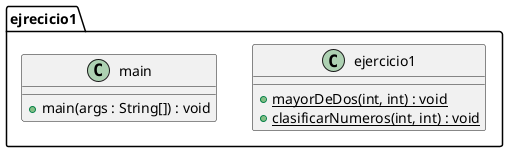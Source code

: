 @startuml
package "ejrecicio1" {
    class "ejercicio1" {
        +{static} mayorDeDos(int, int) : void
        +{static} clasificarNumeros(int, int) : void
    }

    class "main" {
        +main(args : String[]) : void
    }
}
@enduml